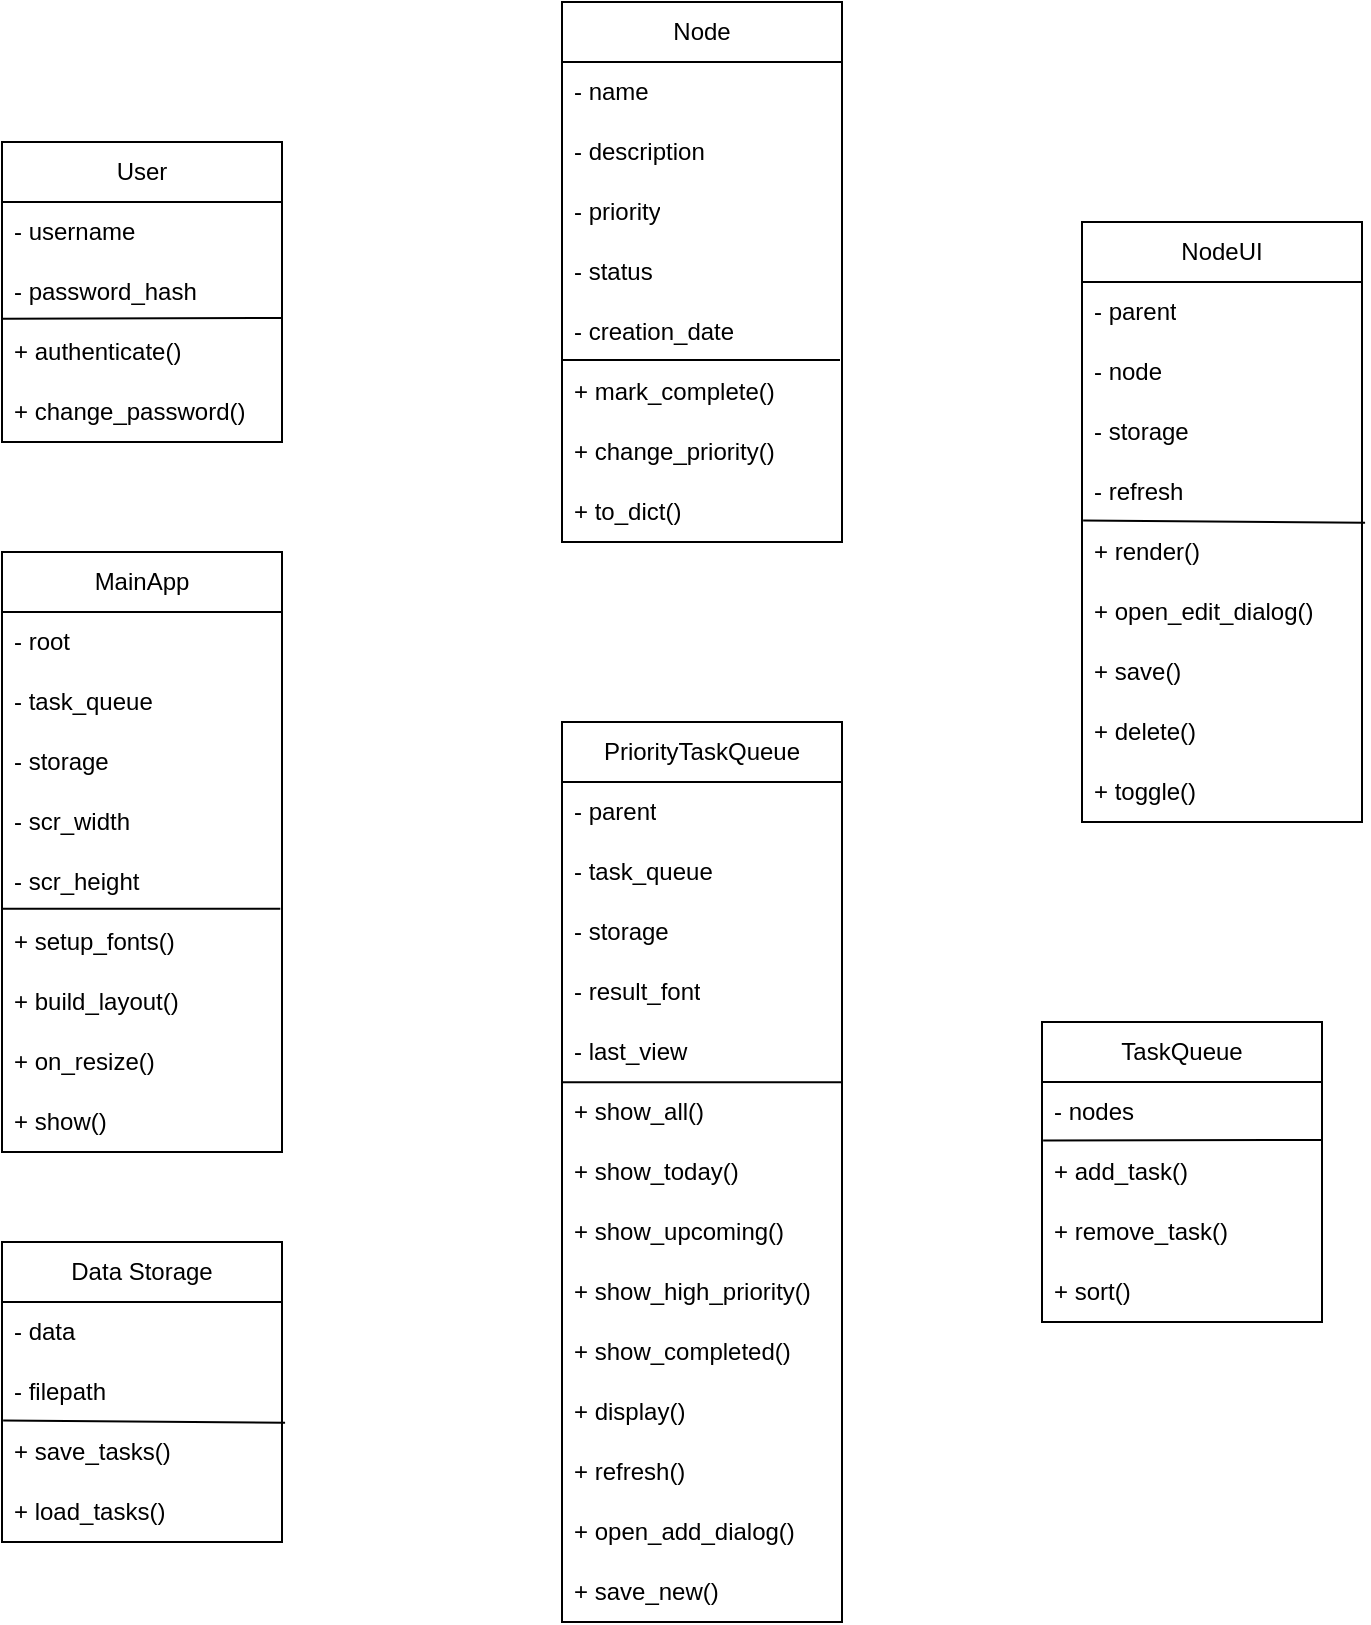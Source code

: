 <mxfile version="26.2.14">
  <diagram name="Page-1" id="HsaVgG1BuzBHaRsaqkaD">
    <mxGraphModel dx="1280" dy="1403" grid="1" gridSize="10" guides="1" tooltips="1" connect="1" arrows="1" fold="1" page="1" pageScale="1" pageWidth="850" pageHeight="1100" math="0" shadow="0">
      <root>
        <mxCell id="0" />
        <mxCell id="1" parent="0" />
        <mxCell id="JdgcWOnBI0uBXIILZbsV-1" value="MainApp" style="swimlane;fontStyle=0;childLayout=stackLayout;horizontal=1;startSize=30;horizontalStack=0;resizeParent=1;resizeParentMax=0;resizeLast=0;collapsible=1;marginBottom=0;whiteSpace=wrap;html=1;" parent="1" vertex="1">
          <mxGeometry x="40" y="305" width="140" height="300" as="geometry" />
        </mxCell>
        <mxCell id="JdgcWOnBI0uBXIILZbsV-2" value="- root" style="text;strokeColor=none;fillColor=none;align=left;verticalAlign=middle;spacingLeft=4;spacingRight=4;overflow=hidden;points=[[0,0.5],[1,0.5]];portConstraint=eastwest;rotatable=0;whiteSpace=wrap;html=1;" parent="JdgcWOnBI0uBXIILZbsV-1" vertex="1">
          <mxGeometry y="30" width="140" height="30" as="geometry" />
        </mxCell>
        <mxCell id="JdgcWOnBI0uBXIILZbsV-3" value="- task_queue" style="text;strokeColor=none;fillColor=none;align=left;verticalAlign=middle;spacingLeft=4;spacingRight=4;overflow=hidden;points=[[0,0.5],[1,0.5]];portConstraint=eastwest;rotatable=0;whiteSpace=wrap;html=1;" parent="JdgcWOnBI0uBXIILZbsV-1" vertex="1">
          <mxGeometry y="60" width="140" height="30" as="geometry" />
        </mxCell>
        <mxCell id="84HUGbsQG4lTdztR72Ro-17" value="- storage" style="text;strokeColor=none;fillColor=none;align=left;verticalAlign=middle;spacingLeft=4;spacingRight=4;overflow=hidden;points=[[0,0.5],[1,0.5]];portConstraint=eastwest;rotatable=0;whiteSpace=wrap;html=1;" vertex="1" parent="JdgcWOnBI0uBXIILZbsV-1">
          <mxGeometry y="90" width="140" height="30" as="geometry" />
        </mxCell>
        <mxCell id="JdgcWOnBI0uBXIILZbsV-4" value="- scr_width" style="text;strokeColor=none;fillColor=none;align=left;verticalAlign=middle;spacingLeft=4;spacingRight=4;overflow=hidden;points=[[0,0.5],[1,0.5]];portConstraint=eastwest;rotatable=0;whiteSpace=wrap;html=1;" parent="JdgcWOnBI0uBXIILZbsV-1" vertex="1">
          <mxGeometry y="120" width="140" height="30" as="geometry" />
        </mxCell>
        <mxCell id="JdgcWOnBI0uBXIILZbsV-23" value="- scr_height" style="text;strokeColor=none;fillColor=none;align=left;verticalAlign=middle;spacingLeft=4;spacingRight=4;overflow=hidden;points=[[0,0.5],[1,0.5]];portConstraint=eastwest;rotatable=0;whiteSpace=wrap;html=1;" parent="JdgcWOnBI0uBXIILZbsV-1" vertex="1">
          <mxGeometry y="150" width="140" height="30" as="geometry" />
        </mxCell>
        <mxCell id="JdgcWOnBI0uBXIILZbsV-25" value="+ setup_fonts()" style="text;strokeColor=none;fillColor=none;align=left;verticalAlign=middle;spacingLeft=4;spacingRight=4;overflow=hidden;points=[[0,0.5],[1,0.5]];portConstraint=eastwest;rotatable=0;whiteSpace=wrap;html=1;" parent="JdgcWOnBI0uBXIILZbsV-1" vertex="1">
          <mxGeometry y="180" width="140" height="30" as="geometry" />
        </mxCell>
        <mxCell id="JdgcWOnBI0uBXIILZbsV-26" value="+ build_layout()" style="text;strokeColor=none;fillColor=none;align=left;verticalAlign=middle;spacingLeft=4;spacingRight=4;overflow=hidden;points=[[0,0.5],[1,0.5]];portConstraint=eastwest;rotatable=0;whiteSpace=wrap;html=1;" parent="JdgcWOnBI0uBXIILZbsV-1" vertex="1">
          <mxGeometry y="210" width="140" height="30" as="geometry" />
        </mxCell>
        <mxCell id="84HUGbsQG4lTdztR72Ro-18" value="+ on_resize()" style="text;strokeColor=none;fillColor=none;align=left;verticalAlign=middle;spacingLeft=4;spacingRight=4;overflow=hidden;points=[[0,0.5],[1,0.5]];portConstraint=eastwest;rotatable=0;whiteSpace=wrap;html=1;" vertex="1" parent="JdgcWOnBI0uBXIILZbsV-1">
          <mxGeometry y="240" width="140" height="30" as="geometry" />
        </mxCell>
        <mxCell id="84HUGbsQG4lTdztR72Ro-19" value="+ show()" style="text;strokeColor=none;fillColor=none;align=left;verticalAlign=middle;spacingLeft=4;spacingRight=4;overflow=hidden;points=[[0,0.5],[1,0.5]];portConstraint=eastwest;rotatable=0;whiteSpace=wrap;html=1;" vertex="1" parent="JdgcWOnBI0uBXIILZbsV-1">
          <mxGeometry y="270" width="140" height="30" as="geometry" />
        </mxCell>
        <mxCell id="JdgcWOnBI0uBXIILZbsV-27" value="" style="endArrow=none;html=1;rounded=0;exitX=0.002;exitY=-0.054;exitDx=0;exitDy=0;exitPerimeter=0;entryX=0.994;entryY=0.946;entryDx=0;entryDy=0;entryPerimeter=0;" parent="JdgcWOnBI0uBXIILZbsV-1" source="JdgcWOnBI0uBXIILZbsV-25" target="JdgcWOnBI0uBXIILZbsV-23" edge="1">
          <mxGeometry width="50" height="50" relative="1" as="geometry">
            <mxPoint x="310" y="120" as="sourcePoint" />
            <mxPoint x="360" y="70" as="targetPoint" />
          </mxGeometry>
        </mxCell>
        <mxCell id="JdgcWOnBI0uBXIILZbsV-5" value="PriorityTaskQueue" style="swimlane;fontStyle=0;childLayout=stackLayout;horizontal=1;startSize=30;horizontalStack=0;resizeParent=1;resizeParentMax=0;resizeLast=0;collapsible=1;marginBottom=0;whiteSpace=wrap;html=1;" parent="1" vertex="1">
          <mxGeometry x="320" y="390" width="140" height="450" as="geometry" />
        </mxCell>
        <mxCell id="JdgcWOnBI0uBXIILZbsV-7" value="- parent" style="text;strokeColor=none;fillColor=none;align=left;verticalAlign=middle;spacingLeft=4;spacingRight=4;overflow=hidden;points=[[0,0.5],[1,0.5]];portConstraint=eastwest;rotatable=0;whiteSpace=wrap;html=1;" parent="JdgcWOnBI0uBXIILZbsV-5" vertex="1">
          <mxGeometry y="30" width="140" height="30" as="geometry" />
        </mxCell>
        <mxCell id="84HUGbsQG4lTdztR72Ro-1" value="- task_queue" style="text;strokeColor=none;fillColor=none;align=left;verticalAlign=middle;spacingLeft=4;spacingRight=4;overflow=hidden;points=[[0,0.5],[1,0.5]];portConstraint=eastwest;rotatable=0;whiteSpace=wrap;html=1;" vertex="1" parent="JdgcWOnBI0uBXIILZbsV-5">
          <mxGeometry y="60" width="140" height="30" as="geometry" />
        </mxCell>
        <mxCell id="84HUGbsQG4lTdztR72Ro-2" value="- storage" style="text;strokeColor=none;fillColor=none;align=left;verticalAlign=middle;spacingLeft=4;spacingRight=4;overflow=hidden;points=[[0,0.5],[1,0.5]];portConstraint=eastwest;rotatable=0;whiteSpace=wrap;html=1;" vertex="1" parent="JdgcWOnBI0uBXIILZbsV-5">
          <mxGeometry y="90" width="140" height="30" as="geometry" />
        </mxCell>
        <mxCell id="84HUGbsQG4lTdztR72Ro-3" value="- result_font" style="text;strokeColor=none;fillColor=none;align=left;verticalAlign=middle;spacingLeft=4;spacingRight=4;overflow=hidden;points=[[0,0.5],[1,0.5]];portConstraint=eastwest;rotatable=0;whiteSpace=wrap;html=1;" vertex="1" parent="JdgcWOnBI0uBXIILZbsV-5">
          <mxGeometry y="120" width="140" height="30" as="geometry" />
        </mxCell>
        <mxCell id="84HUGbsQG4lTdztR72Ro-4" value="- last_view" style="text;strokeColor=none;fillColor=none;align=left;verticalAlign=middle;spacingLeft=4;spacingRight=4;overflow=hidden;points=[[0,0.5],[1,0.5]];portConstraint=eastwest;rotatable=0;whiteSpace=wrap;html=1;" vertex="1" parent="JdgcWOnBI0uBXIILZbsV-5">
          <mxGeometry y="150" width="140" height="30" as="geometry" />
        </mxCell>
        <mxCell id="JdgcWOnBI0uBXIILZbsV-15" value="+ show_all()" style="text;strokeColor=none;fillColor=none;align=left;verticalAlign=middle;spacingLeft=4;spacingRight=4;overflow=hidden;points=[[0,0.5],[1,0.5]];portConstraint=eastwest;rotatable=0;whiteSpace=wrap;html=1;" parent="JdgcWOnBI0uBXIILZbsV-5" vertex="1">
          <mxGeometry y="180" width="140" height="30" as="geometry" />
        </mxCell>
        <mxCell id="JdgcWOnBI0uBXIILZbsV-14" value="+ show_today()" style="text;strokeColor=none;fillColor=none;align=left;verticalAlign=middle;spacingLeft=4;spacingRight=4;overflow=hidden;points=[[0,0.5],[1,0.5]];portConstraint=eastwest;rotatable=0;whiteSpace=wrap;html=1;" parent="JdgcWOnBI0uBXIILZbsV-5" vertex="1">
          <mxGeometry y="210" width="140" height="30" as="geometry" />
        </mxCell>
        <mxCell id="JdgcWOnBI0uBXIILZbsV-17" value="+ show_upcoming()" style="text;strokeColor=none;fillColor=none;align=left;verticalAlign=middle;spacingLeft=4;spacingRight=4;overflow=hidden;points=[[0,0.5],[1,0.5]];portConstraint=eastwest;rotatable=0;whiteSpace=wrap;html=1;" parent="JdgcWOnBI0uBXIILZbsV-5" vertex="1">
          <mxGeometry y="240" width="140" height="30" as="geometry" />
        </mxCell>
        <mxCell id="JdgcWOnBI0uBXIILZbsV-19" value="+ show_high_priority()" style="text;strokeColor=none;fillColor=none;align=left;verticalAlign=middle;spacingLeft=4;spacingRight=4;overflow=hidden;points=[[0,0.5],[1,0.5]];portConstraint=eastwest;rotatable=0;whiteSpace=wrap;html=1;" parent="JdgcWOnBI0uBXIILZbsV-5" vertex="1">
          <mxGeometry y="270" width="140" height="30" as="geometry" />
        </mxCell>
        <mxCell id="JdgcWOnBI0uBXIILZbsV-33" value="+ show_completed()" style="text;strokeColor=none;fillColor=none;align=left;verticalAlign=middle;spacingLeft=4;spacingRight=4;overflow=hidden;points=[[0,0.5],[1,0.5]];portConstraint=eastwest;rotatable=0;whiteSpace=wrap;html=1;" parent="JdgcWOnBI0uBXIILZbsV-5" vertex="1">
          <mxGeometry y="300" width="140" height="30" as="geometry" />
        </mxCell>
        <mxCell id="84HUGbsQG4lTdztR72Ro-6" value="+ display()" style="text;strokeColor=none;fillColor=none;align=left;verticalAlign=middle;spacingLeft=4;spacingRight=4;overflow=hidden;points=[[0,0.5],[1,0.5]];portConstraint=eastwest;rotatable=0;whiteSpace=wrap;html=1;" vertex="1" parent="JdgcWOnBI0uBXIILZbsV-5">
          <mxGeometry y="330" width="140" height="30" as="geometry" />
        </mxCell>
        <mxCell id="84HUGbsQG4lTdztR72Ro-7" value="+ refresh()" style="text;strokeColor=none;fillColor=none;align=left;verticalAlign=middle;spacingLeft=4;spacingRight=4;overflow=hidden;points=[[0,0.5],[1,0.5]];portConstraint=eastwest;rotatable=0;whiteSpace=wrap;html=1;" vertex="1" parent="JdgcWOnBI0uBXIILZbsV-5">
          <mxGeometry y="360" width="140" height="30" as="geometry" />
        </mxCell>
        <mxCell id="84HUGbsQG4lTdztR72Ro-8" value="+ open_add_dialog()" style="text;strokeColor=none;fillColor=none;align=left;verticalAlign=middle;spacingLeft=4;spacingRight=4;overflow=hidden;points=[[0,0.5],[1,0.5]];portConstraint=eastwest;rotatable=0;whiteSpace=wrap;html=1;" vertex="1" parent="JdgcWOnBI0uBXIILZbsV-5">
          <mxGeometry y="390" width="140" height="30" as="geometry" />
        </mxCell>
        <mxCell id="84HUGbsQG4lTdztR72Ro-9" value="+ save_new()" style="text;strokeColor=none;fillColor=none;align=left;verticalAlign=middle;spacingLeft=4;spacingRight=4;overflow=hidden;points=[[0,0.5],[1,0.5]];portConstraint=eastwest;rotatable=0;whiteSpace=wrap;html=1;" vertex="1" parent="JdgcWOnBI0uBXIILZbsV-5">
          <mxGeometry y="420" width="140" height="30" as="geometry" />
        </mxCell>
        <mxCell id="JdgcWOnBI0uBXIILZbsV-13" value="" style="endArrow=none;html=1;rounded=0;exitX=0.001;exitY=0.003;exitDx=0;exitDy=0;exitPerimeter=0;entryX=1.003;entryY=0.003;entryDx=0;entryDy=0;entryPerimeter=0;" parent="JdgcWOnBI0uBXIILZbsV-5" source="JdgcWOnBI0uBXIILZbsV-15" target="JdgcWOnBI0uBXIILZbsV-15" edge="1">
          <mxGeometry width="50" height="50" relative="1" as="geometry">
            <mxPoint y="120" as="sourcePoint" />
            <mxPoint x="140" y="120" as="targetPoint" />
          </mxGeometry>
        </mxCell>
        <mxCell id="JdgcWOnBI0uBXIILZbsV-34" value="User" style="swimlane;fontStyle=0;childLayout=stackLayout;horizontal=1;startSize=30;horizontalStack=0;resizeParent=1;resizeParentMax=0;resizeLast=0;collapsible=1;marginBottom=0;whiteSpace=wrap;html=1;" parent="1" vertex="1">
          <mxGeometry x="40" y="100" width="140" height="150" as="geometry" />
        </mxCell>
        <mxCell id="JdgcWOnBI0uBXIILZbsV-35" value="- username" style="text;strokeColor=none;fillColor=none;align=left;verticalAlign=middle;spacingLeft=4;spacingRight=4;overflow=hidden;points=[[0,0.5],[1,0.5]];portConstraint=eastwest;rotatable=0;whiteSpace=wrap;html=1;" parent="JdgcWOnBI0uBXIILZbsV-34" vertex="1">
          <mxGeometry y="30" width="140" height="30" as="geometry" />
        </mxCell>
        <mxCell id="JdgcWOnBI0uBXIILZbsV-36" value="- password_hash" style="text;strokeColor=none;fillColor=none;align=left;verticalAlign=middle;spacingLeft=4;spacingRight=4;overflow=hidden;points=[[0,0.5],[1,0.5]];portConstraint=eastwest;rotatable=0;whiteSpace=wrap;html=1;" parent="JdgcWOnBI0uBXIILZbsV-34" vertex="1">
          <mxGeometry y="60" width="140" height="30" as="geometry" />
        </mxCell>
        <mxCell id="JdgcWOnBI0uBXIILZbsV-37" value="+ authenticate()" style="text;strokeColor=none;fillColor=none;align=left;verticalAlign=middle;spacingLeft=4;spacingRight=4;overflow=hidden;points=[[0,0.5],[1,0.5]];portConstraint=eastwest;rotatable=0;whiteSpace=wrap;html=1;" parent="JdgcWOnBI0uBXIILZbsV-34" vertex="1">
          <mxGeometry y="90" width="140" height="30" as="geometry" />
        </mxCell>
        <mxCell id="JdgcWOnBI0uBXIILZbsV-38" value="+ change_password()" style="text;strokeColor=none;fillColor=none;align=left;verticalAlign=middle;spacingLeft=4;spacingRight=4;overflow=hidden;points=[[0,0.5],[1,0.5]];portConstraint=eastwest;rotatable=0;whiteSpace=wrap;html=1;" parent="JdgcWOnBI0uBXIILZbsV-34" vertex="1">
          <mxGeometry y="120" width="140" height="30" as="geometry" />
        </mxCell>
        <mxCell id="JdgcWOnBI0uBXIILZbsV-43" value="" style="endArrow=none;html=1;rounded=0;exitX=0;exitY=0.944;exitDx=0;exitDy=0;exitPerimeter=0;" parent="JdgcWOnBI0uBXIILZbsV-34" source="JdgcWOnBI0uBXIILZbsV-36" edge="1">
          <mxGeometry width="50" height="50" relative="1" as="geometry">
            <mxPoint x="300" y="160" as="sourcePoint" />
            <mxPoint x="140" y="88" as="targetPoint" />
          </mxGeometry>
        </mxCell>
        <mxCell id="JdgcWOnBI0uBXIILZbsV-46" value="Data Storage" style="swimlane;fontStyle=0;childLayout=stackLayout;horizontal=1;startSize=30;horizontalStack=0;resizeParent=1;resizeParentMax=0;resizeLast=0;collapsible=1;marginBottom=0;whiteSpace=wrap;html=1;" parent="1" vertex="1">
          <mxGeometry x="40" y="650" width="140" height="150" as="geometry" />
        </mxCell>
        <mxCell id="JdgcWOnBI0uBXIILZbsV-47" value="- data" style="text;strokeColor=none;fillColor=none;align=left;verticalAlign=middle;spacingLeft=4;spacingRight=4;overflow=hidden;points=[[0,0.5],[1,0.5]];portConstraint=eastwest;rotatable=0;whiteSpace=wrap;html=1;" parent="JdgcWOnBI0uBXIILZbsV-46" vertex="1">
          <mxGeometry y="30" width="140" height="30" as="geometry" />
        </mxCell>
        <mxCell id="84HUGbsQG4lTdztR72Ro-16" value="- filepath" style="text;strokeColor=none;fillColor=none;align=left;verticalAlign=middle;spacingLeft=4;spacingRight=4;overflow=hidden;points=[[0,0.5],[1,0.5]];portConstraint=eastwest;rotatable=0;whiteSpace=wrap;html=1;" vertex="1" parent="JdgcWOnBI0uBXIILZbsV-46">
          <mxGeometry y="60" width="140" height="30" as="geometry" />
        </mxCell>
        <mxCell id="JdgcWOnBI0uBXIILZbsV-48" value="+ save_tasks()" style="text;strokeColor=none;fillColor=none;align=left;verticalAlign=middle;spacingLeft=4;spacingRight=4;overflow=hidden;points=[[0,0.5],[1,0.5]];portConstraint=eastwest;rotatable=0;whiteSpace=wrap;html=1;" parent="JdgcWOnBI0uBXIILZbsV-46" vertex="1">
          <mxGeometry y="90" width="140" height="30" as="geometry" />
        </mxCell>
        <mxCell id="JdgcWOnBI0uBXIILZbsV-49" value="+ load_tasks()" style="text;strokeColor=none;fillColor=none;align=left;verticalAlign=middle;spacingLeft=4;spacingRight=4;overflow=hidden;points=[[0,0.5],[1,0.5]];portConstraint=eastwest;rotatable=0;whiteSpace=wrap;html=1;" parent="JdgcWOnBI0uBXIILZbsV-46" vertex="1">
          <mxGeometry y="120" width="140" height="30" as="geometry" />
        </mxCell>
        <mxCell id="JdgcWOnBI0uBXIILZbsV-50" value="" style="endArrow=none;html=1;rounded=0;exitX=0.004;exitY=-0.027;exitDx=0;exitDy=0;exitPerimeter=0;entryX=1.011;entryY=0.013;entryDx=0;entryDy=0;entryPerimeter=0;" parent="JdgcWOnBI0uBXIILZbsV-46" source="JdgcWOnBI0uBXIILZbsV-48" edge="1" target="JdgcWOnBI0uBXIILZbsV-48">
          <mxGeometry width="50" height="50" relative="1" as="geometry">
            <mxPoint x="310" y="-10" as="sourcePoint" />
            <mxPoint x="140" y="59" as="targetPoint" />
          </mxGeometry>
        </mxCell>
        <mxCell id="84HUGbsQG4lTdztR72Ro-10" value="TaskQueue" style="swimlane;fontStyle=0;childLayout=stackLayout;horizontal=1;startSize=30;horizontalStack=0;resizeParent=1;resizeParentMax=0;resizeLast=0;collapsible=1;marginBottom=0;whiteSpace=wrap;html=1;" vertex="1" parent="1">
          <mxGeometry x="560" y="540" width="140" height="150" as="geometry" />
        </mxCell>
        <mxCell id="84HUGbsQG4lTdztR72Ro-11" value="- nodes" style="text;strokeColor=none;fillColor=none;align=left;verticalAlign=middle;spacingLeft=4;spacingRight=4;overflow=hidden;points=[[0,0.5],[1,0.5]];portConstraint=eastwest;rotatable=0;whiteSpace=wrap;html=1;" vertex="1" parent="84HUGbsQG4lTdztR72Ro-10">
          <mxGeometry y="30" width="140" height="30" as="geometry" />
        </mxCell>
        <mxCell id="84HUGbsQG4lTdztR72Ro-12" value="+ add_task()" style="text;strokeColor=none;fillColor=none;align=left;verticalAlign=middle;spacingLeft=4;spacingRight=4;overflow=hidden;points=[[0,0.5],[1,0.5]];portConstraint=eastwest;rotatable=0;whiteSpace=wrap;html=1;" vertex="1" parent="84HUGbsQG4lTdztR72Ro-10">
          <mxGeometry y="60" width="140" height="30" as="geometry" />
        </mxCell>
        <mxCell id="84HUGbsQG4lTdztR72Ro-13" value="+ remove_task()" style="text;strokeColor=none;fillColor=none;align=left;verticalAlign=middle;spacingLeft=4;spacingRight=4;overflow=hidden;points=[[0,0.5],[1,0.5]];portConstraint=eastwest;rotatable=0;whiteSpace=wrap;html=1;" vertex="1" parent="84HUGbsQG4lTdztR72Ro-10">
          <mxGeometry y="90" width="140" height="30" as="geometry" />
        </mxCell>
        <mxCell id="84HUGbsQG4lTdztR72Ro-15" value="+ sort()" style="text;strokeColor=none;fillColor=none;align=left;verticalAlign=middle;spacingLeft=4;spacingRight=4;overflow=hidden;points=[[0,0.5],[1,0.5]];portConstraint=eastwest;rotatable=0;whiteSpace=wrap;html=1;" vertex="1" parent="84HUGbsQG4lTdztR72Ro-10">
          <mxGeometry y="120" width="140" height="30" as="geometry" />
        </mxCell>
        <mxCell id="84HUGbsQG4lTdztR72Ro-14" value="" style="endArrow=none;html=1;rounded=0;exitX=0.004;exitY=-0.027;exitDx=0;exitDy=0;exitPerimeter=0;" edge="1" parent="84HUGbsQG4lTdztR72Ro-10" source="84HUGbsQG4lTdztR72Ro-12">
          <mxGeometry width="50" height="50" relative="1" as="geometry">
            <mxPoint x="310" y="-10" as="sourcePoint" />
            <mxPoint x="140" y="59" as="targetPoint" />
          </mxGeometry>
        </mxCell>
        <mxCell id="84HUGbsQG4lTdztR72Ro-21" value="Node" style="swimlane;fontStyle=0;childLayout=stackLayout;horizontal=1;startSize=30;horizontalStack=0;resizeParent=1;resizeParentMax=0;resizeLast=0;collapsible=1;marginBottom=0;whiteSpace=wrap;html=1;" vertex="1" parent="1">
          <mxGeometry x="320" y="30" width="140" height="270" as="geometry" />
        </mxCell>
        <mxCell id="84HUGbsQG4lTdztR72Ro-22" value="- name" style="text;strokeColor=none;fillColor=none;align=left;verticalAlign=middle;spacingLeft=4;spacingRight=4;overflow=hidden;points=[[0,0.5],[1,0.5]];portConstraint=eastwest;rotatable=0;whiteSpace=wrap;html=1;" vertex="1" parent="84HUGbsQG4lTdztR72Ro-21">
          <mxGeometry y="30" width="140" height="30" as="geometry" />
        </mxCell>
        <mxCell id="84HUGbsQG4lTdztR72Ro-23" value="- description" style="text;strokeColor=none;fillColor=none;align=left;verticalAlign=middle;spacingLeft=4;spacingRight=4;overflow=hidden;points=[[0,0.5],[1,0.5]];portConstraint=eastwest;rotatable=0;whiteSpace=wrap;html=1;" vertex="1" parent="84HUGbsQG4lTdztR72Ro-21">
          <mxGeometry y="60" width="140" height="30" as="geometry" />
        </mxCell>
        <mxCell id="84HUGbsQG4lTdztR72Ro-24" value="- priority" style="text;strokeColor=none;fillColor=none;align=left;verticalAlign=middle;spacingLeft=4;spacingRight=4;overflow=hidden;points=[[0,0.5],[1,0.5]];portConstraint=eastwest;rotatable=0;whiteSpace=wrap;html=1;" vertex="1" parent="84HUGbsQG4lTdztR72Ro-21">
          <mxGeometry y="90" width="140" height="30" as="geometry" />
        </mxCell>
        <mxCell id="84HUGbsQG4lTdztR72Ro-25" value="- status" style="text;strokeColor=none;fillColor=none;align=left;verticalAlign=middle;spacingLeft=4;spacingRight=4;overflow=hidden;points=[[0,0.5],[1,0.5]];portConstraint=eastwest;rotatable=0;whiteSpace=wrap;html=1;" vertex="1" parent="84HUGbsQG4lTdztR72Ro-21">
          <mxGeometry y="120" width="140" height="30" as="geometry" />
        </mxCell>
        <mxCell id="84HUGbsQG4lTdztR72Ro-26" value="- creation_date" style="text;strokeColor=none;fillColor=none;align=left;verticalAlign=middle;spacingLeft=4;spacingRight=4;overflow=hidden;points=[[0,0.5],[1,0.5]];portConstraint=eastwest;rotatable=0;whiteSpace=wrap;html=1;" vertex="1" parent="84HUGbsQG4lTdztR72Ro-21">
          <mxGeometry y="150" width="140" height="30" as="geometry" />
        </mxCell>
        <mxCell id="84HUGbsQG4lTdztR72Ro-27" value="" style="endArrow=none;html=1;rounded=0;exitX=0.002;exitY=-0.054;exitDx=0;exitDy=0;exitPerimeter=0;entryX=0.994;entryY=0.946;entryDx=0;entryDy=0;entryPerimeter=0;" edge="1" parent="84HUGbsQG4lTdztR72Ro-21">
          <mxGeometry width="50" height="50" relative="1" as="geometry">
            <mxPoint y="179" as="sourcePoint" />
            <mxPoint x="139" y="179" as="targetPoint" />
          </mxGeometry>
        </mxCell>
        <mxCell id="84HUGbsQG4lTdztR72Ro-28" value="+ mark_complete()" style="text;strokeColor=none;fillColor=none;align=left;verticalAlign=middle;spacingLeft=4;spacingRight=4;overflow=hidden;points=[[0,0.5],[1,0.5]];portConstraint=eastwest;rotatable=0;whiteSpace=wrap;html=1;" vertex="1" parent="84HUGbsQG4lTdztR72Ro-21">
          <mxGeometry y="180" width="140" height="30" as="geometry" />
        </mxCell>
        <mxCell id="84HUGbsQG4lTdztR72Ro-29" value="+ change_priority()" style="text;strokeColor=none;fillColor=none;align=left;verticalAlign=middle;spacingLeft=4;spacingRight=4;overflow=hidden;points=[[0,0.5],[1,0.5]];portConstraint=eastwest;rotatable=0;whiteSpace=wrap;html=1;" vertex="1" parent="84HUGbsQG4lTdztR72Ro-21">
          <mxGeometry y="210" width="140" height="30" as="geometry" />
        </mxCell>
        <mxCell id="84HUGbsQG4lTdztR72Ro-41" value="+ to_dict()" style="text;strokeColor=none;fillColor=none;align=left;verticalAlign=middle;spacingLeft=4;spacingRight=4;overflow=hidden;points=[[0,0.5],[1,0.5]];portConstraint=eastwest;rotatable=0;whiteSpace=wrap;html=1;" vertex="1" parent="84HUGbsQG4lTdztR72Ro-21">
          <mxGeometry y="240" width="140" height="30" as="geometry" />
        </mxCell>
        <mxCell id="84HUGbsQG4lTdztR72Ro-30" value="NodeUI" style="swimlane;fontStyle=0;childLayout=stackLayout;horizontal=1;startSize=30;horizontalStack=0;resizeParent=1;resizeParentMax=0;resizeLast=0;collapsible=1;marginBottom=0;whiteSpace=wrap;html=1;" vertex="1" parent="1">
          <mxGeometry x="580" y="140" width="140" height="300" as="geometry" />
        </mxCell>
        <mxCell id="84HUGbsQG4lTdztR72Ro-31" value="- parent" style="text;strokeColor=none;fillColor=none;align=left;verticalAlign=middle;spacingLeft=4;spacingRight=4;overflow=hidden;points=[[0,0.5],[1,0.5]];portConstraint=eastwest;rotatable=0;whiteSpace=wrap;html=1;" vertex="1" parent="84HUGbsQG4lTdztR72Ro-30">
          <mxGeometry y="30" width="140" height="30" as="geometry" />
        </mxCell>
        <mxCell id="84HUGbsQG4lTdztR72Ro-32" value="- node" style="text;strokeColor=none;fillColor=none;align=left;verticalAlign=middle;spacingLeft=4;spacingRight=4;overflow=hidden;points=[[0,0.5],[1,0.5]];portConstraint=eastwest;rotatable=0;whiteSpace=wrap;html=1;" vertex="1" parent="84HUGbsQG4lTdztR72Ro-30">
          <mxGeometry y="60" width="140" height="30" as="geometry" />
        </mxCell>
        <mxCell id="84HUGbsQG4lTdztR72Ro-37" value="- storage" style="text;strokeColor=none;fillColor=none;align=left;verticalAlign=middle;spacingLeft=4;spacingRight=4;overflow=hidden;points=[[0,0.5],[1,0.5]];portConstraint=eastwest;rotatable=0;whiteSpace=wrap;html=1;" vertex="1" parent="84HUGbsQG4lTdztR72Ro-30">
          <mxGeometry y="90" width="140" height="30" as="geometry" />
        </mxCell>
        <mxCell id="84HUGbsQG4lTdztR72Ro-36" value="- refresh" style="text;strokeColor=none;fillColor=none;align=left;verticalAlign=middle;spacingLeft=4;spacingRight=4;overflow=hidden;points=[[0,0.5],[1,0.5]];portConstraint=eastwest;rotatable=0;whiteSpace=wrap;html=1;" vertex="1" parent="84HUGbsQG4lTdztR72Ro-30">
          <mxGeometry y="120" width="140" height="30" as="geometry" />
        </mxCell>
        <mxCell id="84HUGbsQG4lTdztR72Ro-33" value="+ render()" style="text;strokeColor=none;fillColor=none;align=left;verticalAlign=middle;spacingLeft=4;spacingRight=4;overflow=hidden;points=[[0,0.5],[1,0.5]];portConstraint=eastwest;rotatable=0;whiteSpace=wrap;html=1;" vertex="1" parent="84HUGbsQG4lTdztR72Ro-30">
          <mxGeometry y="150" width="140" height="30" as="geometry" />
        </mxCell>
        <mxCell id="84HUGbsQG4lTdztR72Ro-34" value="+ open_edit_dialog()" style="text;strokeColor=none;fillColor=none;align=left;verticalAlign=middle;spacingLeft=4;spacingRight=4;overflow=hidden;points=[[0,0.5],[1,0.5]];portConstraint=eastwest;rotatable=0;whiteSpace=wrap;html=1;" vertex="1" parent="84HUGbsQG4lTdztR72Ro-30">
          <mxGeometry y="180" width="140" height="30" as="geometry" />
        </mxCell>
        <mxCell id="84HUGbsQG4lTdztR72Ro-38" value="+ save()" style="text;strokeColor=none;fillColor=none;align=left;verticalAlign=middle;spacingLeft=4;spacingRight=4;overflow=hidden;points=[[0,0.5],[1,0.5]];portConstraint=eastwest;rotatable=0;whiteSpace=wrap;html=1;" vertex="1" parent="84HUGbsQG4lTdztR72Ro-30">
          <mxGeometry y="210" width="140" height="30" as="geometry" />
        </mxCell>
        <mxCell id="84HUGbsQG4lTdztR72Ro-39" value="+ delete()" style="text;strokeColor=none;fillColor=none;align=left;verticalAlign=middle;spacingLeft=4;spacingRight=4;overflow=hidden;points=[[0,0.5],[1,0.5]];portConstraint=eastwest;rotatable=0;whiteSpace=wrap;html=1;" vertex="1" parent="84HUGbsQG4lTdztR72Ro-30">
          <mxGeometry y="240" width="140" height="30" as="geometry" />
        </mxCell>
        <mxCell id="84HUGbsQG4lTdztR72Ro-40" value="+ toggle()" style="text;strokeColor=none;fillColor=none;align=left;verticalAlign=middle;spacingLeft=4;spacingRight=4;overflow=hidden;points=[[0,0.5],[1,0.5]];portConstraint=eastwest;rotatable=0;whiteSpace=wrap;html=1;" vertex="1" parent="84HUGbsQG4lTdztR72Ro-30">
          <mxGeometry y="270" width="140" height="30" as="geometry" />
        </mxCell>
        <mxCell id="84HUGbsQG4lTdztR72Ro-35" value="" style="endArrow=none;html=1;rounded=0;exitX=0.004;exitY=-0.027;exitDx=0;exitDy=0;exitPerimeter=0;entryX=1.011;entryY=0.013;entryDx=0;entryDy=0;entryPerimeter=0;" edge="1" parent="84HUGbsQG4lTdztR72Ro-30" source="84HUGbsQG4lTdztR72Ro-33" target="84HUGbsQG4lTdztR72Ro-33">
          <mxGeometry width="50" height="50" relative="1" as="geometry">
            <mxPoint x="310" y="-10" as="sourcePoint" />
            <mxPoint x="140" y="59" as="targetPoint" />
          </mxGeometry>
        </mxCell>
      </root>
    </mxGraphModel>
  </diagram>
</mxfile>
